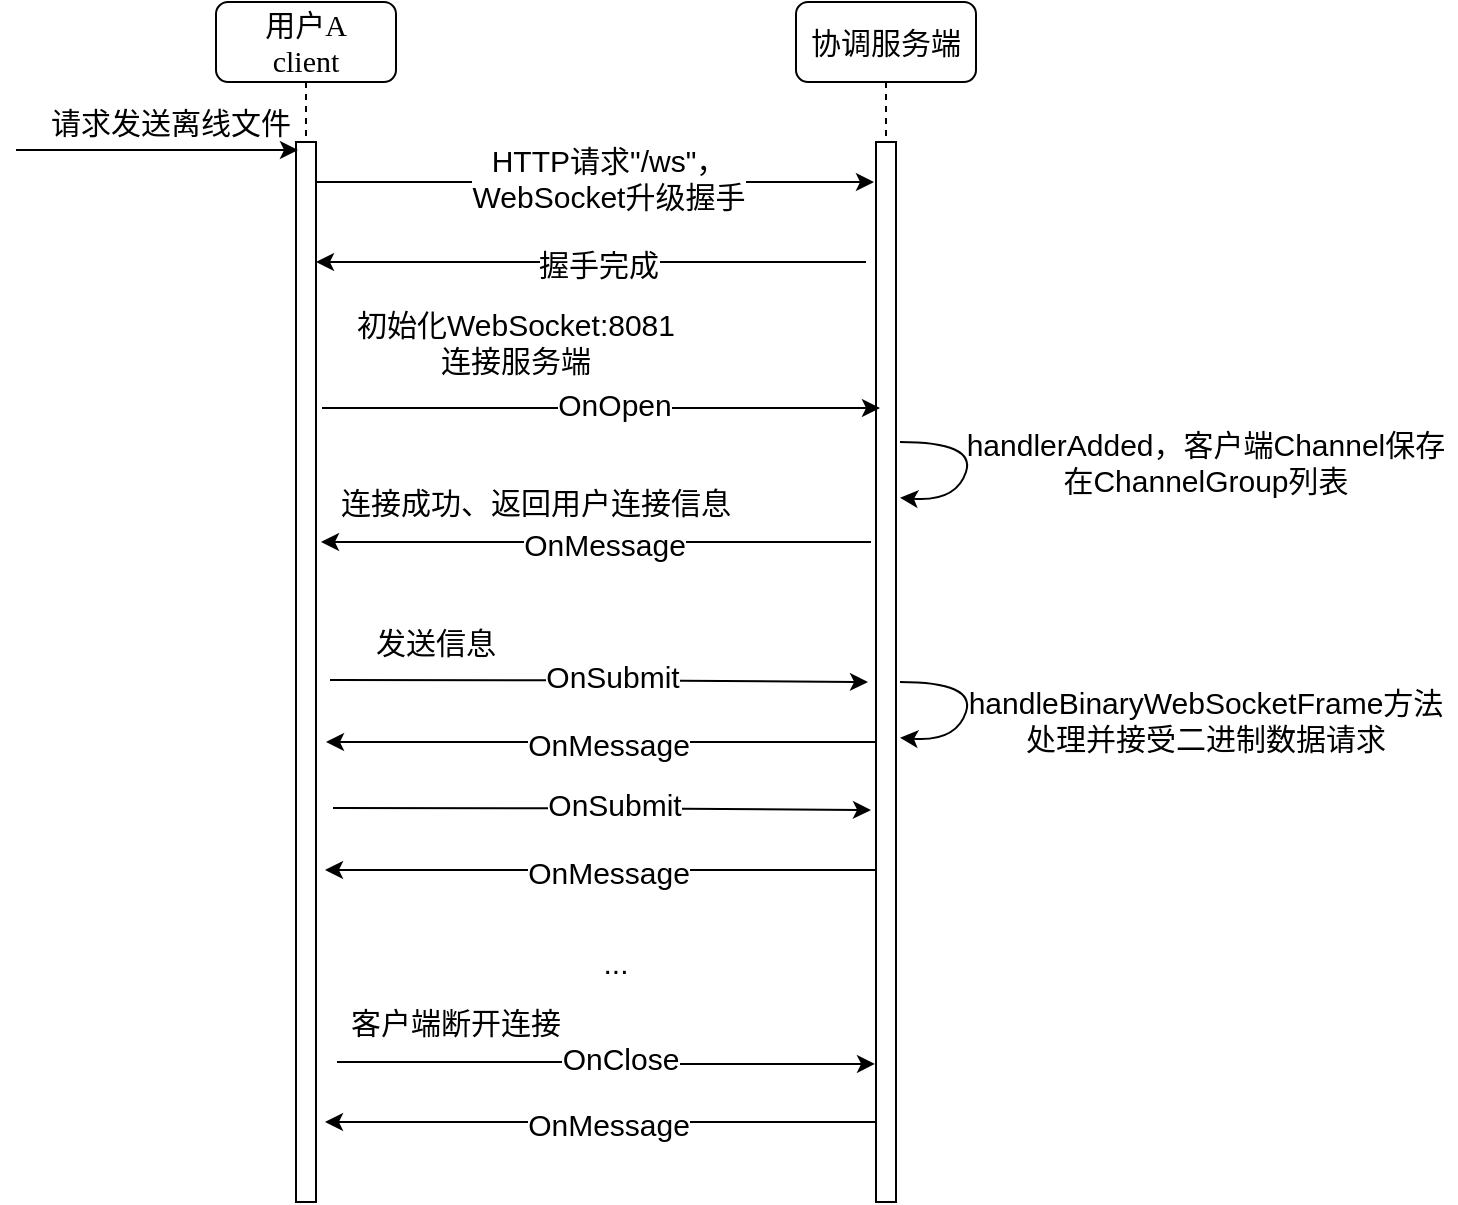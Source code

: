 <mxfile version="14.6.12" type="github">
  <diagram name="Page-1" id="13e1069c-82ec-6db2-03f1-153e76fe0fe0">
    <mxGraphModel dx="904" dy="589" grid="1" gridSize="10" guides="1" tooltips="1" connect="1" arrows="1" fold="1" page="1" pageScale="1" pageWidth="1100" pageHeight="850" background="#ffffff" math="0" shadow="0">
      <root>
        <mxCell id="0" />
        <mxCell id="1" parent="0" />
        <mxCell id="ATnU1uDm39jETIhDvYws-1" value="协调服务端" style="shape=umlLifeline;perimeter=lifelinePerimeter;whiteSpace=wrap;html=1;container=1;collapsible=0;recursiveResize=0;outlineConnect=0;rounded=1;shadow=0;comic=0;labelBackgroundColor=none;strokeWidth=1;fontFamily=Verdana;fontSize=15;align=center;flipH=1;" parent="1" vertex="1">
          <mxGeometry x="420" y="80" width="90" height="600" as="geometry" />
        </mxCell>
        <mxCell id="fk6fb7zOuK8uviwRY05x-3" value="" style="html=1;points=[];perimeter=orthogonalPerimeter;rounded=0;shadow=0;comic=0;labelBackgroundColor=none;strokeWidth=1;fontFamily=Verdana;fontSize=15;align=center;" parent="ATnU1uDm39jETIhDvYws-1" vertex="1">
          <mxGeometry x="40" y="70" width="10" height="530" as="geometry" />
        </mxCell>
        <mxCell id="3CKQgC9b_GDFYUdg1jVJ-1" value="" style="curved=1;endArrow=classic;html=1;fontSize=15;entryX=1.2;entryY=0.421;entryDx=0;entryDy=0;entryPerimeter=0;" edge="1" parent="ATnU1uDm39jETIhDvYws-1">
          <mxGeometry width="50" height="50" relative="1" as="geometry">
            <mxPoint x="52" y="340" as="sourcePoint" />
            <mxPoint x="52" y="367.87" as="targetPoint" />
            <Array as="points">
              <mxPoint x="90" y="340" />
              <mxPoint x="80" y="370" />
            </Array>
          </mxGeometry>
        </mxCell>
        <mxCell id="ATnU1uDm39jETIhDvYws-7" value="用户A&lt;br style=&quot;font-size: 15px;&quot;&gt;client" style="shape=umlLifeline;perimeter=lifelinePerimeter;whiteSpace=wrap;html=1;container=1;collapsible=0;recursiveResize=0;outlineConnect=0;rounded=1;shadow=0;comic=0;labelBackgroundColor=none;strokeWidth=1;fontFamily=Verdana;fontSize=15;align=center;flipH=1;" parent="1" vertex="1">
          <mxGeometry x="130" y="80" width="90" height="600" as="geometry" />
        </mxCell>
        <mxCell id="ATnU1uDm39jETIhDvYws-8" value="" style="html=1;points=[];perimeter=orthogonalPerimeter;rounded=0;shadow=0;comic=0;labelBackgroundColor=none;strokeWidth=1;fontFamily=Verdana;fontSize=15;align=center;" parent="ATnU1uDm39jETIhDvYws-7" vertex="1">
          <mxGeometry x="40" y="70" width="10" height="530" as="geometry" />
        </mxCell>
        <mxCell id="FtieT1ZC5nR8QPZiL7Fl-1" value="" style="endArrow=classic;html=1;entryX=-0.2;entryY=0.32;entryDx=0;entryDy=0;entryPerimeter=0;fontSize=15;" parent="1" edge="1">
          <mxGeometry width="50" height="50" relative="1" as="geometry">
            <mxPoint x="30" y="154" as="sourcePoint" />
            <mxPoint x="171" y="154" as="targetPoint" />
          </mxGeometry>
        </mxCell>
        <mxCell id="FtieT1ZC5nR8QPZiL7Fl-2" value="请求发送离线文件" style="text;html=1;strokeColor=none;fillColor=none;align=center;verticalAlign=middle;whiteSpace=wrap;rounded=0;fontSize=15;" parent="1" vertex="1">
          <mxGeometry x="40" y="130" width="135" height="20" as="geometry" />
        </mxCell>
        <mxCell id="FtieT1ZC5nR8QPZiL7Fl-3" style="edgeStyle=orthogonalEdgeStyle;rounded=0;orthogonalLoop=1;jettySize=auto;html=1;fontSize=15;" parent="1" edge="1">
          <mxGeometry relative="1" as="geometry">
            <mxPoint x="183" y="283" as="sourcePoint" />
            <mxPoint x="462" y="283" as="targetPoint" />
          </mxGeometry>
        </mxCell>
        <mxCell id="FtieT1ZC5nR8QPZiL7Fl-13" value="OnOpen" style="edgeLabel;html=1;align=center;verticalAlign=middle;resizable=0;points=[];fontSize=15;" parent="FtieT1ZC5nR8QPZiL7Fl-3" vertex="1" connectable="0">
          <mxGeometry x="-0.037" y="2" relative="1" as="geometry">
            <mxPoint x="11" as="offset" />
          </mxGeometry>
        </mxCell>
        <mxCell id="FtieT1ZC5nR8QPZiL7Fl-10" style="edgeStyle=orthogonalEdgeStyle;rounded=0;orthogonalLoop=1;jettySize=auto;html=1;fontSize=15;" parent="1" edge="1">
          <mxGeometry relative="1" as="geometry">
            <mxPoint x="449.5" y="350" as="sourcePoint" />
            <mxPoint x="182.5" y="350" as="targetPoint" />
            <Array as="points">
              <mxPoint x="457.5" y="350" />
            </Array>
          </mxGeometry>
        </mxCell>
        <mxCell id="FtieT1ZC5nR8QPZiL7Fl-12" value="OnMessage" style="edgeLabel;html=1;align=center;verticalAlign=middle;resizable=0;points=[];fontSize=15;" parent="FtieT1ZC5nR8QPZiL7Fl-10" vertex="1" connectable="0">
          <mxGeometry x="0.215" y="1" relative="1" as="geometry">
            <mxPoint x="30" as="offset" />
          </mxGeometry>
        </mxCell>
        <mxCell id="FtieT1ZC5nR8QPZiL7Fl-11" value="连接成功、返回用户连接信息" style="text;html=1;strokeColor=none;fillColor=none;align=center;verticalAlign=middle;whiteSpace=wrap;rounded=0;fontSize=15;" parent="1" vertex="1">
          <mxGeometry x="190" y="320" width="200" height="20" as="geometry" />
        </mxCell>
        <mxCell id="FtieT1ZC5nR8QPZiL7Fl-14" style="edgeStyle=orthogonalEdgeStyle;rounded=0;orthogonalLoop=1;jettySize=auto;html=1;exitX=1.3;exitY=0.078;exitDx=0;exitDy=0;exitPerimeter=0;fontSize=15;" parent="1" edge="1">
          <mxGeometry relative="1" as="geometry">
            <mxPoint x="187" y="419.05" as="sourcePoint" />
            <mxPoint x="456" y="420" as="targetPoint" />
            <Array as="points">
              <mxPoint x="322" y="420" />
            </Array>
          </mxGeometry>
        </mxCell>
        <mxCell id="FtieT1ZC5nR8QPZiL7Fl-15" value="OnSubmit" style="edgeLabel;html=1;align=center;verticalAlign=middle;resizable=0;points=[];fontSize=15;" parent="FtieT1ZC5nR8QPZiL7Fl-14" vertex="1" connectable="0">
          <mxGeometry x="-0.037" y="2" relative="1" as="geometry">
            <mxPoint x="11" as="offset" />
          </mxGeometry>
        </mxCell>
        <mxCell id="FtieT1ZC5nR8QPZiL7Fl-16" value="发送信息" style="text;html=1;strokeColor=none;fillColor=none;align=center;verticalAlign=middle;whiteSpace=wrap;rounded=0;fontSize=15;" parent="1" vertex="1">
          <mxGeometry x="150" y="390" width="180" height="20" as="geometry" />
        </mxCell>
        <mxCell id="FtieT1ZC5nR8QPZiL7Fl-18" style="edgeStyle=orthogonalEdgeStyle;rounded=0;orthogonalLoop=1;jettySize=auto;html=1;fontSize=15;" parent="1" edge="1">
          <mxGeometry relative="1" as="geometry">
            <mxPoint x="452" y="450" as="sourcePoint" />
            <mxPoint x="185" y="450" as="targetPoint" />
            <Array as="points">
              <mxPoint x="460" y="450" />
            </Array>
          </mxGeometry>
        </mxCell>
        <mxCell id="FtieT1ZC5nR8QPZiL7Fl-19" value="OnMessage" style="edgeLabel;html=1;align=center;verticalAlign=middle;resizable=0;points=[];fontSize=15;" parent="FtieT1ZC5nR8QPZiL7Fl-18" vertex="1" connectable="0">
          <mxGeometry x="0.215" y="1" relative="1" as="geometry">
            <mxPoint x="30" as="offset" />
          </mxGeometry>
        </mxCell>
        <mxCell id="FtieT1ZC5nR8QPZiL7Fl-20" value="..." style="text;html=1;strokeColor=none;fillColor=none;align=center;verticalAlign=middle;whiteSpace=wrap;rounded=0;fontSize=15;" parent="1" vertex="1">
          <mxGeometry x="310" y="550" width="40" height="20" as="geometry" />
        </mxCell>
        <mxCell id="FtieT1ZC5nR8QPZiL7Fl-21" style="edgeStyle=orthogonalEdgeStyle;rounded=0;orthogonalLoop=1;jettySize=auto;html=1;exitX=1.3;exitY=0.078;exitDx=0;exitDy=0;exitPerimeter=0;fontSize=15;" parent="1" edge="1">
          <mxGeometry relative="1" as="geometry">
            <mxPoint x="190.5" y="610" as="sourcePoint" />
            <mxPoint x="459.5" y="610.95" as="targetPoint" />
            <Array as="points">
              <mxPoint x="325.5" y="610.95" />
            </Array>
          </mxGeometry>
        </mxCell>
        <mxCell id="FtieT1ZC5nR8QPZiL7Fl-22" value="OnClose" style="edgeLabel;html=1;align=center;verticalAlign=middle;resizable=0;points=[];fontSize=15;" parent="FtieT1ZC5nR8QPZiL7Fl-21" vertex="1" connectable="0">
          <mxGeometry x="-0.037" y="2" relative="1" as="geometry">
            <mxPoint x="11" as="offset" />
          </mxGeometry>
        </mxCell>
        <mxCell id="FtieT1ZC5nR8QPZiL7Fl-23" value="客户端断开连接" style="text;html=1;strokeColor=none;fillColor=none;align=center;verticalAlign=middle;whiteSpace=wrap;rounded=0;fontSize=15;" parent="1" vertex="1">
          <mxGeometry x="160" y="580" width="180" height="20" as="geometry" />
        </mxCell>
        <mxCell id="FtieT1ZC5nR8QPZiL7Fl-24" style="edgeStyle=orthogonalEdgeStyle;rounded=0;orthogonalLoop=1;jettySize=auto;html=1;fontSize=15;" parent="1" edge="1">
          <mxGeometry relative="1" as="geometry">
            <mxPoint x="451.5" y="640" as="sourcePoint" />
            <mxPoint x="184.5" y="640" as="targetPoint" />
            <Array as="points">
              <mxPoint x="459.5" y="640" />
            </Array>
          </mxGeometry>
        </mxCell>
        <mxCell id="FtieT1ZC5nR8QPZiL7Fl-25" value="OnMessage" style="edgeLabel;html=1;align=center;verticalAlign=middle;resizable=0;points=[];fontSize=15;" parent="FtieT1ZC5nR8QPZiL7Fl-24" vertex="1" connectable="0">
          <mxGeometry x="0.215" y="1" relative="1" as="geometry">
            <mxPoint x="30" as="offset" />
          </mxGeometry>
        </mxCell>
        <mxCell id="FtieT1ZC5nR8QPZiL7Fl-32" style="edgeStyle=orthogonalEdgeStyle;rounded=0;orthogonalLoop=1;jettySize=auto;html=1;exitX=1.3;exitY=0.078;exitDx=0;exitDy=0;exitPerimeter=0;fontSize=15;" parent="1" edge="1">
          <mxGeometry relative="1" as="geometry">
            <mxPoint x="188.5" y="483.05" as="sourcePoint" />
            <mxPoint x="457.5" y="484" as="targetPoint" />
            <Array as="points">
              <mxPoint x="323.5" y="484" />
            </Array>
          </mxGeometry>
        </mxCell>
        <mxCell id="FtieT1ZC5nR8QPZiL7Fl-33" value="OnSubmit" style="edgeLabel;html=1;align=center;verticalAlign=middle;resizable=0;points=[];fontSize=15;" parent="FtieT1ZC5nR8QPZiL7Fl-32" vertex="1" connectable="0">
          <mxGeometry x="-0.037" y="2" relative="1" as="geometry">
            <mxPoint x="11" as="offset" />
          </mxGeometry>
        </mxCell>
        <mxCell id="FtieT1ZC5nR8QPZiL7Fl-34" style="edgeStyle=orthogonalEdgeStyle;rounded=0;orthogonalLoop=1;jettySize=auto;html=1;fontSize=15;" parent="1" edge="1">
          <mxGeometry relative="1" as="geometry">
            <mxPoint x="451.5" y="514" as="sourcePoint" />
            <mxPoint x="184.5" y="514" as="targetPoint" />
            <Array as="points">
              <mxPoint x="459.5" y="514" />
            </Array>
          </mxGeometry>
        </mxCell>
        <mxCell id="FtieT1ZC5nR8QPZiL7Fl-35" value="OnMessage" style="edgeLabel;html=1;align=center;verticalAlign=middle;resizable=0;points=[];fontSize=15;" parent="FtieT1ZC5nR8QPZiL7Fl-34" vertex="1" connectable="0">
          <mxGeometry x="0.215" y="1" relative="1" as="geometry">
            <mxPoint x="30" as="offset" />
          </mxGeometry>
        </mxCell>
        <mxCell id="FtieT1ZC5nR8QPZiL7Fl-4" value="初始化WebSocket:8081&lt;br style=&quot;font-size: 15px;&quot;&gt;连接服务端" style="text;html=1;strokeColor=none;fillColor=none;align=center;verticalAlign=middle;whiteSpace=wrap;rounded=0;fontSize=15;" parent="1" vertex="1">
          <mxGeometry x="190" y="240" width="180" height="20" as="geometry" />
        </mxCell>
        <mxCell id="3CKQgC9b_GDFYUdg1jVJ-2" value="&lt;br&gt;handleBinaryWebSocketFrame方法处理并接受二进制数据请求" style="text;html=1;strokeColor=none;fillColor=none;align=center;verticalAlign=middle;whiteSpace=wrap;rounded=0;fontSize=15;" vertex="1" parent="1">
          <mxGeometry x="500" y="420" width="250" height="20" as="geometry" />
        </mxCell>
        <mxCell id="3CKQgC9b_GDFYUdg1jVJ-3" style="edgeStyle=orthogonalEdgeStyle;rounded=0;orthogonalLoop=1;jettySize=auto;html=1;fontSize=15;" edge="1" parent="1">
          <mxGeometry relative="1" as="geometry">
            <mxPoint x="180" y="170" as="sourcePoint" />
            <mxPoint x="459" y="170" as="targetPoint" />
          </mxGeometry>
        </mxCell>
        <mxCell id="3CKQgC9b_GDFYUdg1jVJ-4" value="HTTP请求&quot;/ws&quot;，&lt;br&gt;WebSocket升级握手" style="edgeLabel;html=1;align=center;verticalAlign=middle;resizable=0;points=[];fontSize=15;" vertex="1" connectable="0" parent="3CKQgC9b_GDFYUdg1jVJ-3">
          <mxGeometry x="-0.037" y="2" relative="1" as="geometry">
            <mxPoint x="11" as="offset" />
          </mxGeometry>
        </mxCell>
        <mxCell id="3CKQgC9b_GDFYUdg1jVJ-5" style="edgeStyle=orthogonalEdgeStyle;rounded=0;orthogonalLoop=1;jettySize=auto;html=1;fontSize=15;" edge="1" parent="1">
          <mxGeometry relative="1" as="geometry">
            <mxPoint x="447" y="210" as="sourcePoint" />
            <mxPoint x="180" y="210" as="targetPoint" />
            <Array as="points">
              <mxPoint x="455" y="210" />
            </Array>
          </mxGeometry>
        </mxCell>
        <mxCell id="3CKQgC9b_GDFYUdg1jVJ-6" value="握手完成" style="edgeLabel;html=1;align=center;verticalAlign=middle;resizable=0;points=[];fontSize=15;" vertex="1" connectable="0" parent="3CKQgC9b_GDFYUdg1jVJ-5">
          <mxGeometry x="0.215" y="1" relative="1" as="geometry">
            <mxPoint x="30" as="offset" />
          </mxGeometry>
        </mxCell>
        <mxCell id="3CKQgC9b_GDFYUdg1jVJ-11" value="" style="curved=1;endArrow=classic;html=1;fontSize=15;entryX=1.2;entryY=0.421;entryDx=0;entryDy=0;entryPerimeter=0;" edge="1" parent="1">
          <mxGeometry width="50" height="50" relative="1" as="geometry">
            <mxPoint x="472" y="300" as="sourcePoint" />
            <mxPoint x="472" y="327.87" as="targetPoint" />
            <Array as="points">
              <mxPoint x="510" y="300" />
              <mxPoint x="500" y="330" />
            </Array>
          </mxGeometry>
        </mxCell>
        <mxCell id="3CKQgC9b_GDFYUdg1jVJ-12" value="handlerAdded，客户端Channel保存在ChannelGroup列表" style="text;html=1;strokeColor=none;fillColor=none;align=center;verticalAlign=middle;whiteSpace=wrap;rounded=0;fontSize=15;" vertex="1" parent="1">
          <mxGeometry x="500" y="300" width="250" height="20" as="geometry" />
        </mxCell>
      </root>
    </mxGraphModel>
  </diagram>
</mxfile>
